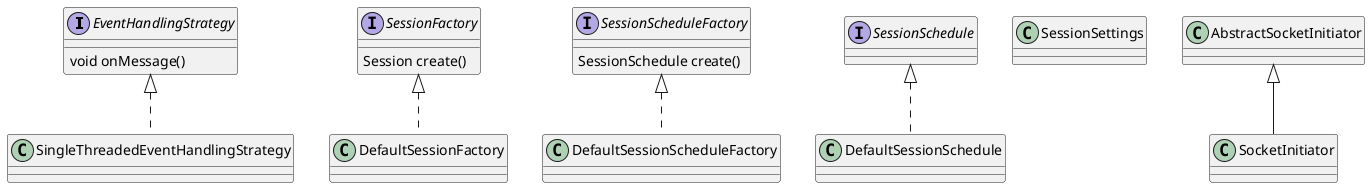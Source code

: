 @startuml
interface EventHandlingStrategy {
	void onMessage()
}

interface SessionFactory {
	Session create()
}

interface SessionScheduleFactory {
	SessionSchedule create()
}

interface SessionSchedule {
}

class SessionSettings{
	
}


AbstractSocketInitiator <|-- SocketInitiator

EventHandlingStrategy <|.. SingleThreadedEventHandlingStrategy

SessionFactory <|.. DefaultSessionFactory

SessionScheduleFactory <|.. DefaultSessionScheduleFactory

SessionSchedule <|.. DefaultSessionSchedule

@enduml